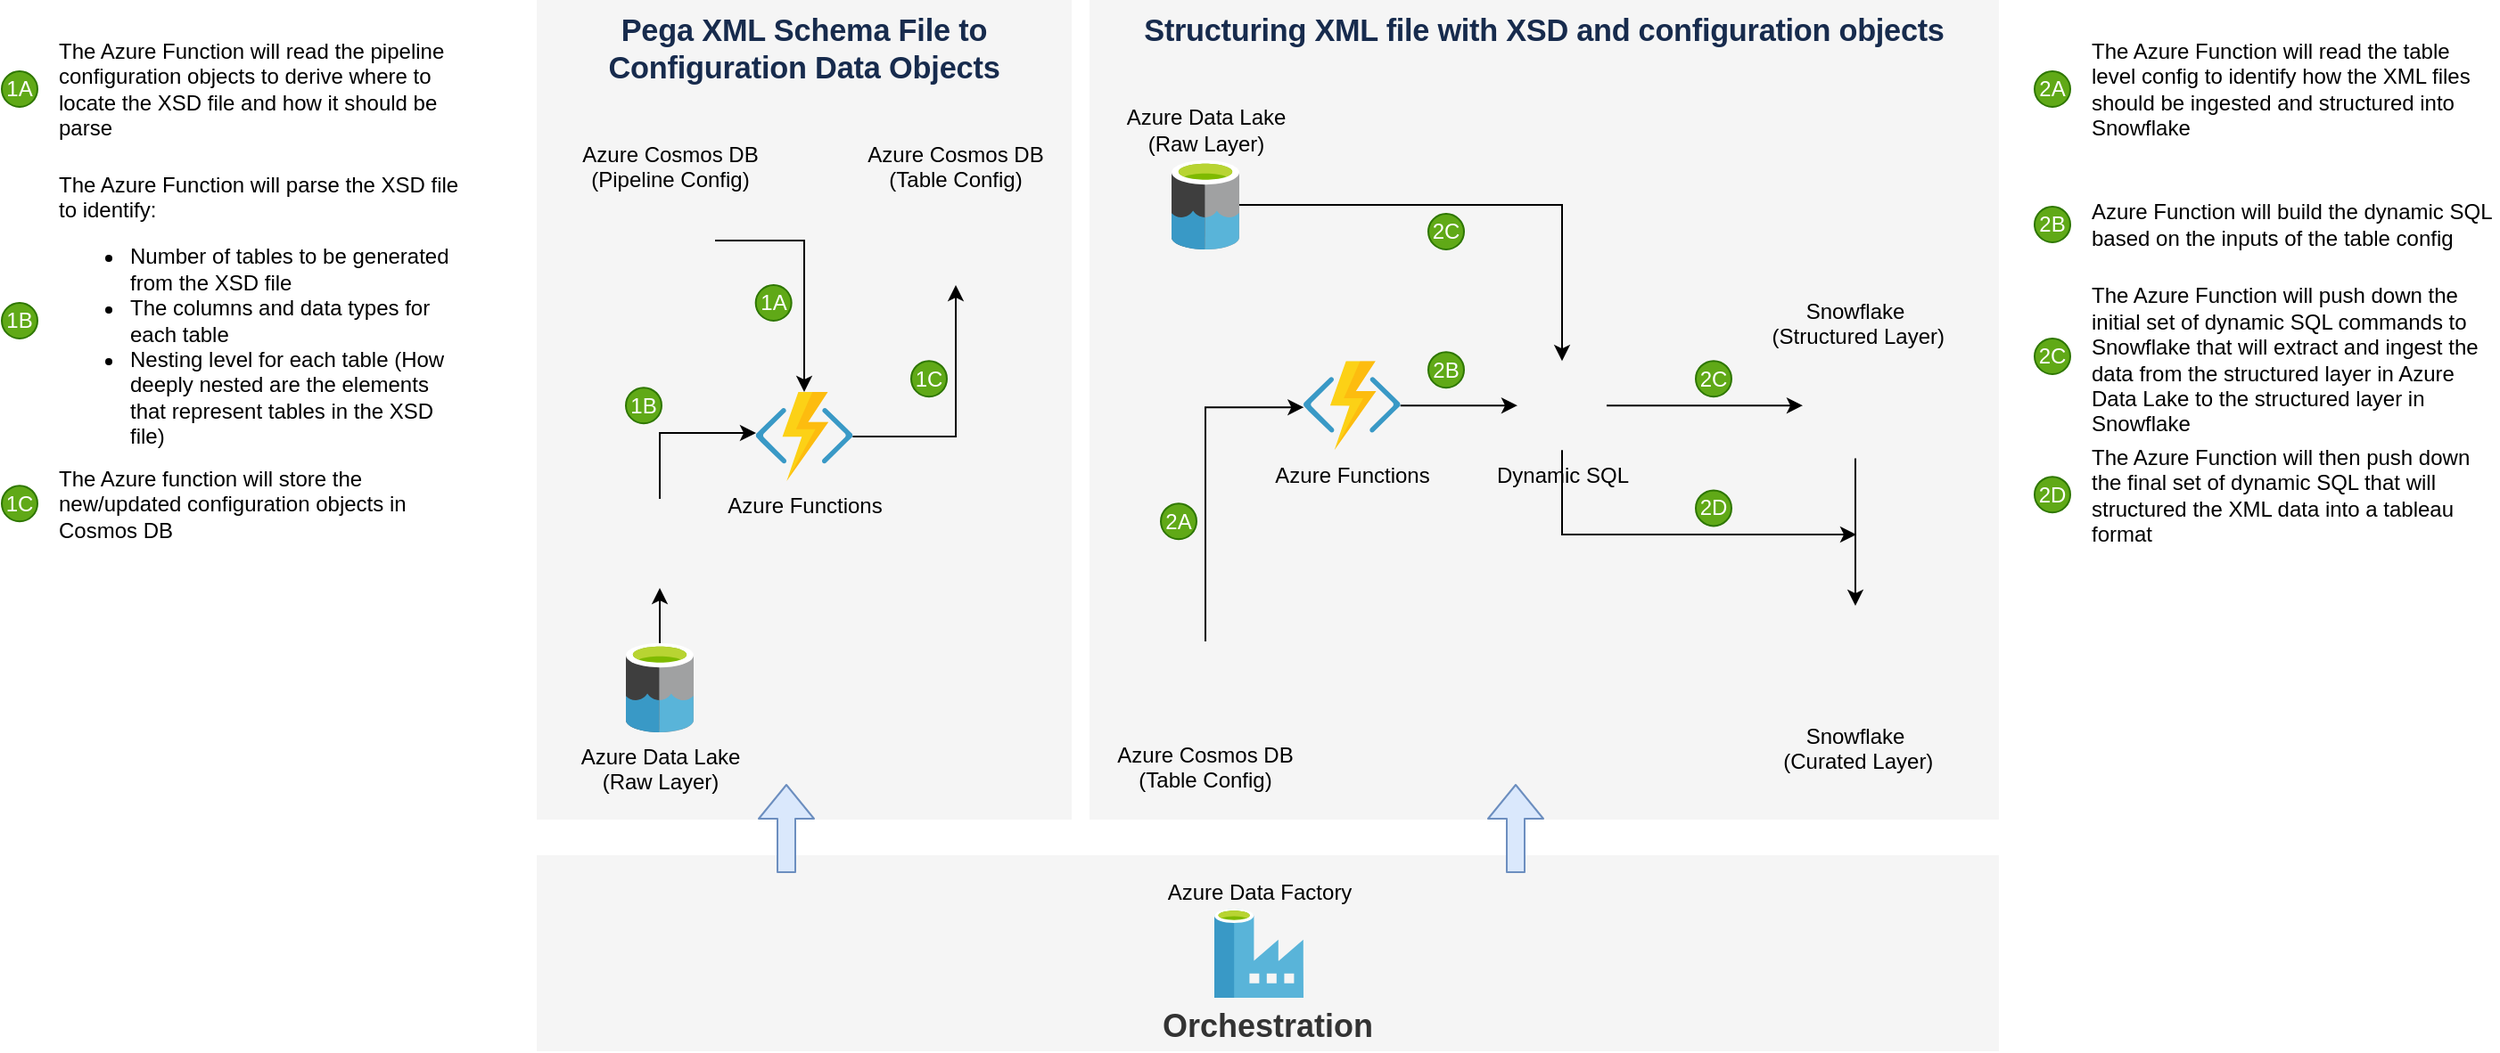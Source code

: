 <mxfile version="13.6.5"><diagram id="ktT0eM3jNoBVejEE7FmK" name="Page-1"><mxGraphModel dx="1050" dy="1831" grid="1" gridSize="10" guides="1" tooltips="1" connect="1" arrows="1" fold="1" page="1" pageScale="1" pageWidth="827" pageHeight="1169" math="0" shadow="0"><root><mxCell id="0"/><mxCell id="1" parent="0"/><mxCell id="163" value="&lt;span style=&quot;color: rgb(23 , 43 , 77) ; font-family: , &amp;quot;blinkmacsystemfont&amp;quot; , &amp;quot;segoe ui&amp;quot; , &amp;quot;roboto&amp;quot; , &amp;quot;noto sans&amp;quot; , &amp;quot;ubuntu&amp;quot; , &amp;quot;droid sans&amp;quot; , &amp;quot;helvetica neue&amp;quot; , sans-serif ; font-size: 1.43em ; letter-spacing: -0.008em&quot;&gt;Structuring XML file with XSD and configuration objects&lt;/span&gt;" style="rounded=0;whiteSpace=wrap;html=1;fillColor=#f5f5f5;fontColor=#333333;strokeColor=none;verticalAlign=top;fontStyle=1" parent="1" vertex="1"><mxGeometry x="720" y="-370" width="510" height="460" as="geometry"/></mxCell><mxCell id="145" value="&lt;span style=&quot;color: rgb(23 , 43 , 77) ; letter-spacing: -0.008em&quot;&gt;&lt;b&gt;&lt;font style=&quot;font-size: 17.16px&quot;&gt;Pega XML Schema File to Configuration Data Objects&lt;/font&gt;&lt;/b&gt;&lt;/span&gt;" style="rounded=0;whiteSpace=wrap;html=1;fillColor=#f5f5f5;fontColor=#333333;strokeColor=none;verticalAlign=top;" parent="1" vertex="1"><mxGeometry x="410" y="-370" width="300" height="460" as="geometry"/></mxCell><mxCell id="98" value="&lt;b&gt;&lt;font style=&quot;font-size: 18px&quot;&gt;Orchestration&lt;/font&gt;&lt;/b&gt;" style="rounded=0;whiteSpace=wrap;html=1;fillColor=#f5f5f5;fontColor=#333333;strokeColor=none;verticalAlign=bottom;" parent="1" vertex="1"><mxGeometry x="410" y="110" width="820" height="110" as="geometry"/></mxCell><mxCell id="51" value="Azure Data Factory" style="aspect=fixed;html=1;points=[];align=center;image;fontSize=12;image=img/lib/mscae/Data_Factory.svg;labelBackgroundColor=none;labelPosition=center;verticalLabelPosition=top;verticalAlign=bottom;" parent="1" vertex="1"><mxGeometry x="790" y="140" width="50" height="50" as="geometry"/></mxCell><mxCell id="154" style="edgeStyle=orthogonalEdgeStyle;rounded=0;orthogonalLoop=1;jettySize=auto;html=1;" parent="1" source="52" target="148" edge="1"><mxGeometry relative="1" as="geometry"/></mxCell><mxCell id="172" style="edgeStyle=orthogonalEdgeStyle;rounded=0;orthogonalLoop=1;jettySize=auto;html=1;" parent="1" source="53" target="110" edge="1"><mxGeometry relative="1" as="geometry"/></mxCell><mxCell id="198" style="edgeStyle=orthogonalEdgeStyle;rounded=0;orthogonalLoop=1;jettySize=auto;html=1;" parent="1" source="53" edge="1"><mxGeometry relative="1" as="geometry"><mxPoint x="1150" y="-70" as="targetPoint"/><Array as="points"><mxPoint x="985" y="-70"/></Array></mxGeometry></mxCell><mxCell id="53" value="Dynamic SQL" style="shape=image;html=1;verticalAlign=top;verticalLabelPosition=bottom;labelBackgroundColor=none;imageAspect=0;aspect=fixed;image=https://cdn1.iconfinder.com/data/icons/hawcons/32/700048-icon-89-document-file-sql-128.png;labelPosition=center;align=center;" parent="1" vertex="1"><mxGeometry x="960" y="-167.4" width="50" height="50" as="geometry"/></mxCell><mxCell id="152" style="edgeStyle=orthogonalEdgeStyle;rounded=0;orthogonalLoop=1;jettySize=auto;html=1;" parent="1" source="71" target="52" edge="1"><mxGeometry relative="1" as="geometry"/></mxCell><mxCell id="71" value="Azure Cosmos DB &#xa;(Pipeline Config)" style="shape=image;verticalLabelPosition=top;labelBackgroundColor=none;verticalAlign=bottom;aspect=fixed;imageAspect=0;image=https://www.bobpusateri.com/wp-content/uploads/2018/09/CosmosDB-400.png;labelPosition=center;align=center;" parent="1" vertex="1"><mxGeometry x="460" y="-260" width="50" height="50" as="geometry"/></mxCell><mxCell id="88" value="2A" style="ellipse;whiteSpace=wrap;html=1;aspect=fixed;fillColor=#60a917;strokeColor=#2D7600;fontColor=#ffffff;" parent="1" vertex="1"><mxGeometry x="1250" y="-330" width="20" height="20" as="geometry"/></mxCell><mxCell id="89" value="The Azure Function will read the table level config to identify how the XML files should be ingested and structured into Snowflake" style="text;html=1;strokeColor=none;fillColor=none;align=left;verticalAlign=middle;whiteSpace=wrap;rounded=0;" parent="1" vertex="1"><mxGeometry x="1280" y="-350" width="230" height="60" as="geometry"/></mxCell><mxCell id="90" value="2B" style="ellipse;whiteSpace=wrap;html=1;aspect=fixed;fillColor=#60a917;strokeColor=#2D7600;fontColor=#ffffff;" parent="1" vertex="1"><mxGeometry x="1250" y="-254" width="20" height="20" as="geometry"/></mxCell><mxCell id="91" value="Azure Function will build the dynamic SQL based on the inputs of the table config" style="text;html=1;strokeColor=none;fillColor=none;align=left;verticalAlign=middle;whiteSpace=wrap;rounded=0;" parent="1" vertex="1"><mxGeometry x="1280" y="-274" width="230" height="60" as="geometry"/></mxCell><mxCell id="95" value="Snowflake&#xa; (Curated Layer)" style="shape=image;verticalLabelPosition=bottom;labelBackgroundColor=none;verticalAlign=top;aspect=fixed;imageAspect=0;image=https://globalcorporateventuring.com/content/uploads/2018/08/Snowflake_Computing_blue_icon.png;labelPosition=center;align=center;" parent="1" vertex="1"><mxGeometry x="1120" y="-30.0" width="59" height="59.41" as="geometry"/></mxCell><mxCell id="173" style="edgeStyle=orthogonalEdgeStyle;rounded=0;orthogonalLoop=1;jettySize=auto;html=1;" parent="1" source="110" target="95" edge="1"><mxGeometry relative="1" as="geometry"/></mxCell><mxCell id="110" value="Snowflake&#xa; (Structured Layer)" style="shape=image;verticalLabelPosition=top;labelBackgroundColor=none;verticalAlign=bottom;aspect=fixed;imageAspect=0;image=https://globalcorporateventuring.com/content/uploads/2018/08/Snowflake_Computing_blue_icon.png;labelPosition=center;align=center;" parent="1" vertex="1"><mxGeometry x="1120" y="-172.11" width="59" height="59.41" as="geometry"/></mxCell><mxCell id="165" style="edgeStyle=orthogonalEdgeStyle;rounded=0;orthogonalLoop=1;jettySize=auto;html=1;entryX=0.003;entryY=0.52;entryDx=0;entryDy=0;entryPerimeter=0;" parent="1" source="120" target="132" edge="1"><mxGeometry relative="1" as="geometry"><Array as="points"><mxPoint x="785" y="16"/></Array></mxGeometry></mxCell><mxCell id="120" value="Azure Cosmos DB &#xa;(Table Config)" style="shape=image;verticalLabelPosition=bottom;labelBackgroundColor=none;verticalAlign=top;aspect=fixed;imageAspect=0;image=https://www.bobpusateri.com/wp-content/uploads/2018/09/CosmosDB-400.png;labelPosition=center;align=center;" parent="1" vertex="1"><mxGeometry x="760" y="-10" width="50" height="50" as="geometry"/></mxCell><mxCell id="166" style="edgeStyle=orthogonalEdgeStyle;rounded=0;orthogonalLoop=1;jettySize=auto;html=1;" parent="1" source="132" target="53" edge="1"><mxGeometry relative="1" as="geometry"/></mxCell><mxCell id="182" style="edgeStyle=orthogonalEdgeStyle;rounded=0;orthogonalLoop=1;jettySize=auto;html=1;" parent="1" source="141" target="181" edge="1"><mxGeometry relative="1" as="geometry"/></mxCell><mxCell id="141" value="Azure Data Lake&lt;br&gt;(Raw Layer)" style="aspect=fixed;html=1;points=[];align=center;image;fontSize=12;image=img/lib/mscae/Data_Lake.svg;strokeColor=#FFFFFF;fillColor=#08CEFF;labelBackgroundColor=none;" parent="1" vertex="1"><mxGeometry x="460" y="-9.0" width="38" height="50" as="geometry"/></mxCell><mxCell id="148" value="Azure Cosmos DB &#xa;(Table Config)" style="shape=image;verticalLabelPosition=top;labelBackgroundColor=none;verticalAlign=bottom;aspect=fixed;imageAspect=0;image=https://www.bobpusateri.com/wp-content/uploads/2018/09/CosmosDB-400.png;labelPosition=center;align=center;" parent="1" vertex="1"><mxGeometry x="620" y="-260" width="50" height="50" as="geometry"/></mxCell><mxCell id="211" style="edgeStyle=orthogonalEdgeStyle;rounded=0;orthogonalLoop=1;jettySize=auto;html=1;entryX=0.5;entryY=0;entryDx=0;entryDy=0;" parent="1" source="169" target="53" edge="1"><mxGeometry relative="1" as="geometry"/></mxCell><mxCell id="169" value="Azure Data Lake&lt;br&gt;(Raw Layer)" style="aspect=fixed;html=1;points=[];align=center;image;fontSize=12;image=img/lib/mscae/Data_Lake.svg;strokeColor=#FFFFFF;fillColor=#08CEFF;labelBackgroundColor=none;labelPosition=center;verticalLabelPosition=top;verticalAlign=bottom;" parent="1" vertex="1"><mxGeometry x="766" y="-280.0" width="38" height="50" as="geometry"/></mxCell><mxCell id="132" value="Azure Functions" style="aspect=fixed;html=1;points=[];align=center;image;fontSize=12;image=img/lib/mscae/Functions.svg;labelBackgroundColor=none;" parent="1" vertex="1"><mxGeometry x="840.0" y="-167.4" width="54.35" height="50" as="geometry"/></mxCell><mxCell id="52" value="Azure Functions" style="aspect=fixed;html=1;points=[];align=center;image;fontSize=12;image=img/lib/mscae/Functions.svg;labelBackgroundColor=none;" parent="1" vertex="1"><mxGeometry x="532.83" y="-150" width="54.35" height="50" as="geometry"/></mxCell><mxCell id="174" value="" style="shape=flexArrow;endArrow=classic;html=1;fillColor=#dae8fc;strokeColor=#6c8ebf;" parent="1" edge="1"><mxGeometry width="50" height="50" relative="1" as="geometry"><mxPoint x="550" y="120" as="sourcePoint"/><mxPoint x="550" y="70" as="targetPoint"/></mxGeometry></mxCell><mxCell id="176" value="" style="shape=flexArrow;endArrow=classic;html=1;fillColor=#dae8fc;strokeColor=#6c8ebf;" parent="1" edge="1"><mxGeometry width="50" height="50" relative="1" as="geometry"><mxPoint x="959" y="120" as="sourcePoint"/><mxPoint x="959" y="70" as="targetPoint"/></mxGeometry></mxCell><mxCell id="183" style="edgeStyle=orthogonalEdgeStyle;rounded=0;orthogonalLoop=1;jettySize=auto;html=1;entryX=0.003;entryY=0.46;entryDx=0;entryDy=0;entryPerimeter=0;" parent="1" source="181" target="52" edge="1"><mxGeometry relative="1" as="geometry"><Array as="points"><mxPoint x="479" y="-127"/></Array></mxGeometry></mxCell><mxCell id="181" value="" style="shape=image;html=1;verticalAlign=top;verticalLabelPosition=bottom;labelBackgroundColor=#ffffff;imageAspect=0;aspect=fixed;image=https://cdn1.iconfinder.com/data/icons/hawcons/32/699182-icon-102-document-file-xml-128.png;strokeColor=#FFFFFF;fillColor=#08CEFF;" parent="1" vertex="1"><mxGeometry x="454" y="-90" width="50" height="50" as="geometry"/></mxCell><mxCell id="184" value="1B" style="ellipse;whiteSpace=wrap;html=1;aspect=fixed;fillColor=#60a917;strokeColor=#2D7600;fontColor=#ffffff;" parent="1" vertex="1"><mxGeometry x="460" y="-152.4" width="20" height="20" as="geometry"/></mxCell><mxCell id="185" value="1A" style="ellipse;whiteSpace=wrap;html=1;aspect=fixed;fillColor=#60a917;strokeColor=#2D7600;fontColor=#ffffff;" parent="1" vertex="1"><mxGeometry x="532.83" y="-210" width="20" height="20" as="geometry"/></mxCell><mxCell id="186" value="1C" style="ellipse;whiteSpace=wrap;html=1;aspect=fixed;fillColor=#60a917;strokeColor=#2D7600;fontColor=#ffffff;" parent="1" vertex="1"><mxGeometry x="620" y="-167.4" width="20" height="20" as="geometry"/></mxCell><mxCell id="193" value="2C" style="ellipse;whiteSpace=wrap;html=1;aspect=fixed;fillColor=#60a917;strokeColor=#2D7600;fontColor=#ffffff;" parent="1" vertex="1"><mxGeometry x="910.0" y="-250" width="20" height="20" as="geometry"/></mxCell><mxCell id="194" value="2A" style="ellipse;whiteSpace=wrap;html=1;aspect=fixed;fillColor=#60a917;strokeColor=#2D7600;fontColor=#ffffff;" parent="1" vertex="1"><mxGeometry x="760.0" y="-87.4" width="20" height="20" as="geometry"/></mxCell><mxCell id="195" value="2B" style="ellipse;whiteSpace=wrap;html=1;aspect=fixed;fillColor=#60a917;strokeColor=#2D7600;fontColor=#ffffff;" parent="1" vertex="1"><mxGeometry x="910.0" y="-172.4" width="20" height="20" as="geometry"/></mxCell><mxCell id="196" value="2C" style="ellipse;whiteSpace=wrap;html=1;aspect=fixed;fillColor=#60a917;strokeColor=#2D7600;fontColor=#ffffff;" parent="1" vertex="1"><mxGeometry x="1060" y="-167.4" width="20" height="20" as="geometry"/></mxCell><mxCell id="197" value="2D" style="ellipse;whiteSpace=wrap;html=1;aspect=fixed;fillColor=#60a917;strokeColor=#2D7600;fontColor=#ffffff;" parent="1" vertex="1"><mxGeometry x="1060" y="-94.8" width="20" height="20" as="geometry"/></mxCell><mxCell id="199" value="1A" style="ellipse;whiteSpace=wrap;html=1;aspect=fixed;fillColor=#60a917;strokeColor=#2D7600;fontColor=#ffffff;" parent="1" vertex="1"><mxGeometry x="110" y="-330" width="20" height="20" as="geometry"/></mxCell><mxCell id="200" value="The Azure Function will read the pipeline configuration objects to derive where to locate the XSD file and how it should be parse" style="text;html=1;strokeColor=none;fillColor=none;align=left;verticalAlign=middle;whiteSpace=wrap;rounded=0;" parent="1" vertex="1"><mxGeometry x="140" y="-350" width="230" height="60" as="geometry"/></mxCell><mxCell id="201" value="1B" style="ellipse;whiteSpace=wrap;html=1;aspect=fixed;fillColor=#60a917;strokeColor=#2D7600;fontColor=#ffffff;" parent="1" vertex="1"><mxGeometry x="110" y="-200" width="20" height="20" as="geometry"/></mxCell><mxCell id="202" value="The Azure Function will parse the XSD file to identify:&lt;br&gt;&lt;ul&gt;&lt;li&gt;Number of tables to be generated from the XSD file&lt;/li&gt;&lt;li&gt;The columns and data types for each table&lt;/li&gt;&lt;li&gt;Nesting level for each table (How deeply nested are the elements that represent tables in the XSD file)&lt;/li&gt;&lt;/ul&gt;" style="text;html=1;strokeColor=none;fillColor=none;align=left;verticalAlign=middle;whiteSpace=wrap;rounded=0;" parent="1" vertex="1"><mxGeometry x="140" y="-220" width="230" height="60" as="geometry"/></mxCell><mxCell id="203" value="1C" style="ellipse;whiteSpace=wrap;html=1;aspect=fixed;fillColor=#60a917;strokeColor=#2D7600;fontColor=#ffffff;" parent="1" vertex="1"><mxGeometry x="110" y="-97.4" width="20" height="20" as="geometry"/></mxCell><mxCell id="204" value="The Azure function will store the new/updated configuration objects in Cosmos DB" style="text;html=1;strokeColor=none;fillColor=none;align=left;verticalAlign=middle;whiteSpace=wrap;rounded=0;" parent="1" vertex="1"><mxGeometry x="140" y="-117.4" width="230" height="60" as="geometry"/></mxCell><mxCell id="205" value="2C" style="ellipse;whiteSpace=wrap;html=1;aspect=fixed;fillColor=#60a917;strokeColor=#2D7600;fontColor=#ffffff;" parent="1" vertex="1"><mxGeometry x="1250" y="-180" width="20" height="20" as="geometry"/></mxCell><mxCell id="206" value="The Azure Function will push down the initial set of dynamic SQL commands to Snowflake that will extract and ingest the data from the structured layer in Azure Data Lake to the structured layer in Snowflake" style="text;html=1;strokeColor=none;fillColor=none;align=left;verticalAlign=middle;whiteSpace=wrap;rounded=0;" parent="1" vertex="1"><mxGeometry x="1280" y="-198" width="230" height="60" as="geometry"/></mxCell><mxCell id="207" value="2D" style="ellipse;whiteSpace=wrap;html=1;aspect=fixed;fillColor=#60a917;strokeColor=#2D7600;fontColor=#ffffff;" parent="1" vertex="1"><mxGeometry x="1250" y="-102.4" width="20" height="20" as="geometry"/></mxCell><mxCell id="208" value="The Azure Function will then push down the final set of dynamic SQL that will structured the XML data into a tableau format" style="text;html=1;strokeColor=none;fillColor=none;align=left;verticalAlign=middle;whiteSpace=wrap;rounded=0;" parent="1" vertex="1"><mxGeometry x="1280" y="-122.4" width="230" height="60" as="geometry"/></mxCell></root></mxGraphModel></diagram></mxfile>